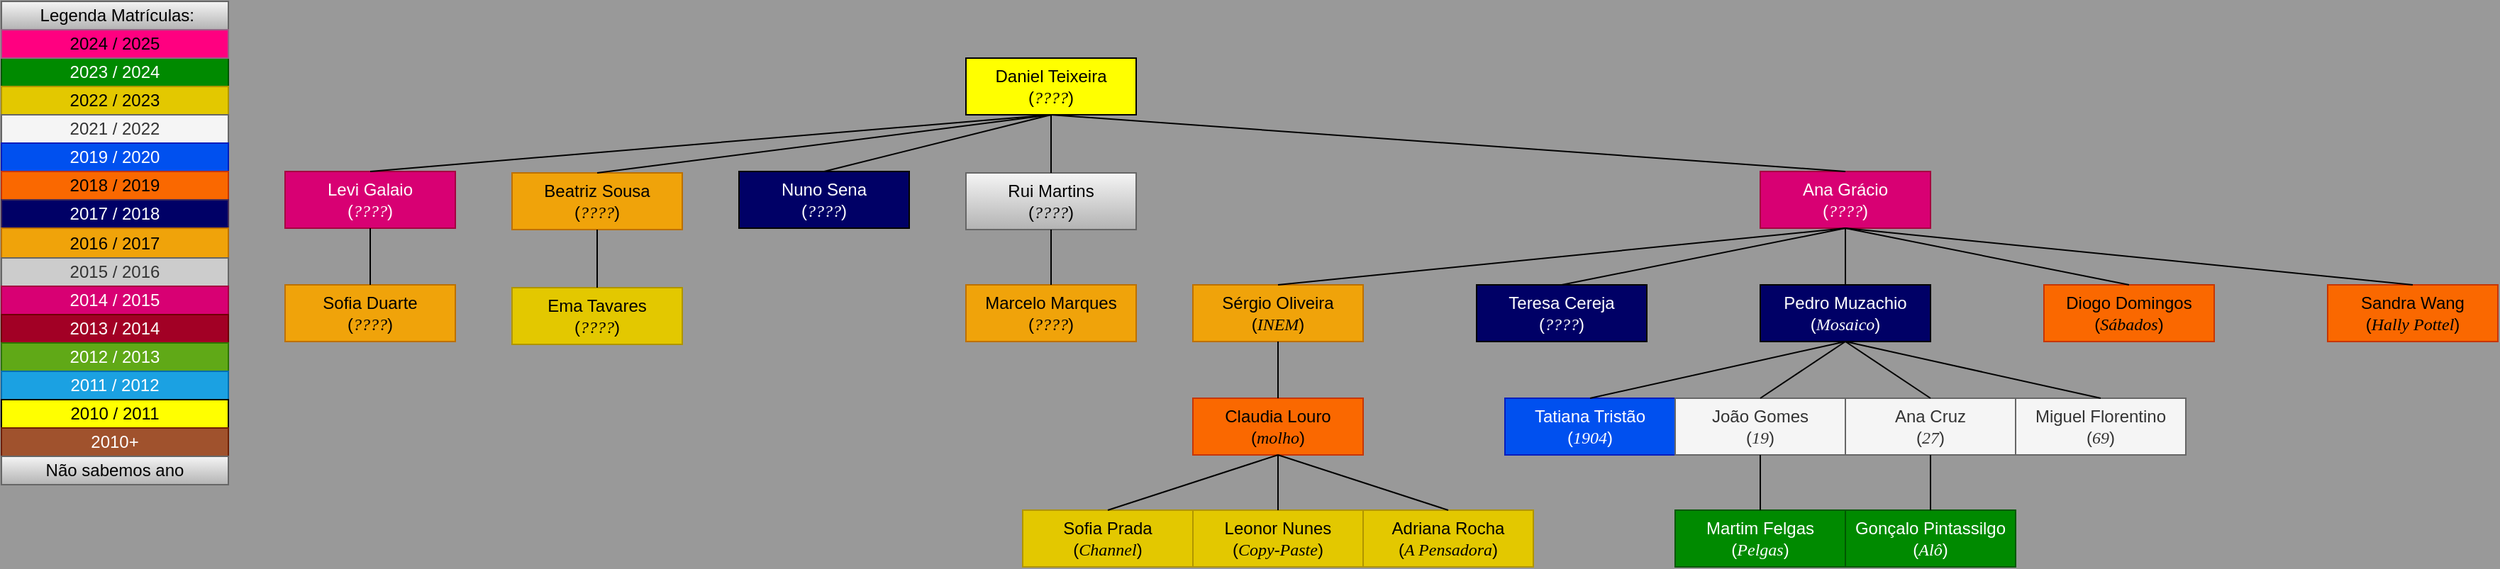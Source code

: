 <mxfile>
    <diagram id="uytzpZjenSV1ZXbr69cE" name="Página-1">
        <mxGraphModel dx="3328" dy="3062" grid="1" gridSize="10" guides="1" tooltips="1" connect="1" arrows="1" fold="1" page="1" pageScale="1" pageWidth="1169" pageHeight="827" background="#999999" math="0" shadow="0">
            <root>
                <mxCell id="0"/>
                <mxCell id="1" parent="0"/>
                <mxCell id="18" value="&lt;div&gt;Daniel Teixeira&lt;/div&gt;&lt;div&gt;&lt;span style=&quot;background-color: initial;&quot;&gt;(&lt;/span&gt;&lt;i style=&quot;background-color: initial;&quot;&gt;&lt;font face=&quot;Times New Roman&quot;&gt;????&lt;/font&gt;&lt;/i&gt;&lt;span style=&quot;background-color: initial;&quot;&gt;)&lt;/span&gt;&lt;/div&gt;" style="rounded=0;whiteSpace=wrap;html=1;fillColor=#ffff00;fontColor=#000000;" parent="1" vertex="1">
                    <mxGeometry x="-1640" y="-2400" width="120" height="40" as="geometry"/>
                </mxCell>
                <mxCell id="19" value="&lt;div&gt;Ana Grácio&lt;/div&gt;&lt;div&gt;&lt;span style=&quot;background-color: initial;&quot;&gt;(&lt;/span&gt;&lt;i style=&quot;background-color: initial;&quot;&gt;&lt;font face=&quot;Times New Roman&quot;&gt;????&lt;/font&gt;&lt;/i&gt;&lt;span style=&quot;background-color: initial;&quot;&gt;)&lt;/span&gt;&lt;/div&gt;" style="rounded=0;whiteSpace=wrap;html=1;fillColor=#d80073;fontColor=#ffffff;strokeColor=#A50040;" parent="1" vertex="1">
                    <mxGeometry x="-1080" y="-2320" width="120" height="40" as="geometry"/>
                </mxCell>
                <mxCell id="20" value="&lt;div&gt;&lt;span style=&quot;background-color: initial;&quot;&gt;Levi Galaio&lt;/span&gt;&lt;/div&gt;&lt;div&gt;&lt;span style=&quot;background-color: initial;&quot;&gt;(&lt;/span&gt;&lt;i style=&quot;background-color: initial;&quot;&gt;&lt;font face=&quot;Times New Roman&quot;&gt;????&lt;/font&gt;&lt;/i&gt;&lt;span style=&quot;background-color: initial;&quot;&gt;)&lt;/span&gt;&lt;/div&gt;" style="rounded=0;whiteSpace=wrap;html=1;fillColor=#d80073;fontColor=#ffffff;strokeColor=#A50040;" parent="1" vertex="1">
                    <mxGeometry x="-2120" y="-2320" width="120" height="40" as="geometry"/>
                </mxCell>
                <mxCell id="24" value="&lt;div&gt;Sofia Duarte&lt;/div&gt;&lt;div&gt;&lt;span style=&quot;background-color: initial;&quot;&gt;(&lt;font face=&quot;Times New Roman&quot;&gt;&lt;i&gt;????&lt;/i&gt;&lt;/font&gt;&lt;/span&gt;&lt;span style=&quot;background-color: initial;&quot;&gt;)&lt;/span&gt;&lt;/div&gt;" style="rounded=0;whiteSpace=wrap;html=1;fillColor=#f0a30a;fontColor=#000000;strokeColor=#BD7000;" parent="1" vertex="1">
                    <mxGeometry x="-2120" y="-2240" width="120" height="40" as="geometry"/>
                </mxCell>
                <mxCell id="27" value="" style="endArrow=none;html=1;rounded=0;entryX=0.5;entryY=1;entryDx=0;entryDy=0;exitX=0.5;exitY=0;exitDx=0;exitDy=0;" parent="1" source="24" target="20" edge="1">
                    <mxGeometry width="50" height="50" relative="1" as="geometry">
                        <mxPoint x="-1900" y="-2241" as="sourcePoint"/>
                        <mxPoint x="-1890" y="-2190" as="targetPoint"/>
                    </mxGeometry>
                </mxCell>
                <mxCell id="28" value="" style="endArrow=none;html=1;rounded=0;entryX=0.5;entryY=1;entryDx=0;entryDy=0;exitX=0.5;exitY=0;exitDx=0;exitDy=0;" parent="1" source="20" target="18" edge="1">
                    <mxGeometry width="50" height="50" relative="1" as="geometry">
                        <mxPoint x="-2090" y="-2229" as="sourcePoint"/>
                        <mxPoint x="-2090" y="-2269" as="targetPoint"/>
                    </mxGeometry>
                </mxCell>
                <mxCell id="29" value="" style="endArrow=none;html=1;rounded=0;entryX=0.5;entryY=0;entryDx=0;entryDy=0;exitX=0.5;exitY=1;exitDx=0;exitDy=0;" parent="1" source="18" target="19" edge="1">
                    <mxGeometry width="50" height="50" relative="1" as="geometry">
                        <mxPoint x="-2090" y="-2309" as="sourcePoint"/>
                        <mxPoint x="-1890" y="-2350" as="targetPoint"/>
                    </mxGeometry>
                </mxCell>
                <mxCell id="30" value="&lt;div&gt;Rui Martins&lt;/div&gt;&lt;div&gt;&lt;span style=&quot;background-color: initial;&quot;&gt;(&lt;/span&gt;&lt;i style=&quot;background-color: initial;&quot;&gt;&lt;font face=&quot;Times New Roman&quot;&gt;????&lt;/font&gt;&lt;/i&gt;&lt;span style=&quot;background-color: initial;&quot;&gt;)&lt;/span&gt;&lt;/div&gt;" style="rounded=0;whiteSpace=wrap;html=1;fillColor=#f5f5f5;gradientColor=#b3b3b3;strokeColor=#666666;" parent="1" vertex="1">
                    <mxGeometry x="-1640" y="-2319" width="120" height="40" as="geometry"/>
                </mxCell>
                <mxCell id="31" value="" style="endArrow=none;html=1;rounded=0;entryX=0.5;entryY=1;entryDx=0;entryDy=0;exitX=0.5;exitY=0;exitDx=0;exitDy=0;" parent="1" source="30" target="18" edge="1">
                    <mxGeometry width="50" height="50" relative="1" as="geometry">
                        <mxPoint x="-2090" y="-2309" as="sourcePoint"/>
                        <mxPoint x="-1890" y="-2350" as="targetPoint"/>
                    </mxGeometry>
                </mxCell>
                <mxCell id="32" value="&lt;div&gt;&lt;span style=&quot;background-color: initial;&quot;&gt;Marcelo Marques&lt;/span&gt;&lt;/div&gt;&lt;div&gt;&lt;span style=&quot;background-color: initial;&quot;&gt;(&lt;/span&gt;&lt;i style=&quot;background-color: initial;&quot;&gt;&lt;font face=&quot;Times New Roman&quot;&gt;????&lt;/font&gt;&lt;/i&gt;&lt;span style=&quot;background-color: initial;&quot;&gt;)&lt;/span&gt;&lt;/div&gt;" style="rounded=0;whiteSpace=wrap;html=1;fillColor=#f0a30a;fontColor=#000000;strokeColor=#BD7000;" parent="1" vertex="1">
                    <mxGeometry x="-1640" y="-2240" width="120" height="40" as="geometry"/>
                </mxCell>
                <mxCell id="33" value="" style="endArrow=none;html=1;rounded=0;entryX=0.5;entryY=1;entryDx=0;entryDy=0;exitX=0.5;exitY=0;exitDx=0;exitDy=0;" parent="1" source="32" target="30" edge="1">
                    <mxGeometry width="50" height="50" relative="1" as="geometry">
                        <mxPoint x="-1450" y="-2310" as="sourcePoint"/>
                        <mxPoint x="-1650" y="-2350" as="targetPoint"/>
                    </mxGeometry>
                </mxCell>
                <mxCell id="35" value="&lt;div&gt;&lt;span style=&quot;background-color: initial;&quot;&gt;Beatriz Sousa&lt;/span&gt;&lt;/div&gt;&lt;div&gt;&lt;span style=&quot;background-color: initial;&quot;&gt;(&lt;/span&gt;&lt;i style=&quot;background-color: initial;&quot;&gt;&lt;font face=&quot;Times New Roman&quot;&gt;????&lt;/font&gt;&lt;/i&gt;&lt;span style=&quot;background-color: initial;&quot;&gt;)&lt;/span&gt;&lt;/div&gt;" style="rounded=0;whiteSpace=wrap;html=1;fillColor=#f0a30a;fontColor=#000000;strokeColor=#BD7000;" parent="1" vertex="1">
                    <mxGeometry x="-1960" y="-2319" width="120" height="40" as="geometry"/>
                </mxCell>
                <mxCell id="36" value="" style="endArrow=none;html=1;rounded=0;entryX=0.5;entryY=1;entryDx=0;entryDy=0;exitX=0.5;exitY=0;exitDx=0;exitDy=0;" parent="1" source="35" target="18" edge="1">
                    <mxGeometry width="50" height="50" relative="1" as="geometry">
                        <mxPoint x="-1690" y="-2310" as="sourcePoint"/>
                        <mxPoint x="-1890" y="-2350" as="targetPoint"/>
                    </mxGeometry>
                </mxCell>
                <mxCell id="37" value="&lt;div&gt;&lt;span style=&quot;background-color: initial;&quot;&gt;Ema Tavares&lt;/span&gt;&lt;/div&gt;&lt;div&gt;&lt;span style=&quot;background-color: initial;&quot;&gt;(&lt;/span&gt;&lt;i style=&quot;background-color: initial;&quot;&gt;&lt;font face=&quot;Times New Roman&quot;&gt;????&lt;/font&gt;&lt;/i&gt;&lt;span style=&quot;background-color: initial;&quot;&gt;)&lt;/span&gt;&lt;/div&gt;" style="rounded=0;whiteSpace=wrap;html=1;fillColor=#e3c800;fontColor=#000000;strokeColor=#B09500;" parent="1" vertex="1">
                    <mxGeometry x="-1960" y="-2238" width="120" height="40" as="geometry"/>
                </mxCell>
                <mxCell id="38" value="" style="endArrow=none;html=1;rounded=0;exitX=0.5;exitY=1;exitDx=0;exitDy=0;entryX=0.5;entryY=0;entryDx=0;entryDy=0;" parent="1" source="35" target="37" edge="1">
                    <mxGeometry width="50" height="50" relative="1" as="geometry">
                        <mxPoint x="-1770" y="-2309" as="sourcePoint"/>
                        <mxPoint x="-1780" y="-2239" as="targetPoint"/>
                    </mxGeometry>
                </mxCell>
                <mxCell id="39" value="&lt;div&gt;&lt;span style=&quot;background-color: initial;&quot;&gt;Teresa Cereja&lt;/span&gt;&lt;/div&gt;&lt;div&gt;&lt;span style=&quot;background-color: initial;&quot;&gt;(&lt;/span&gt;&lt;i style=&quot;background-color: initial;&quot;&gt;&lt;font face=&quot;Times New Roman&quot;&gt;????&lt;/font&gt;&lt;/i&gt;&lt;span style=&quot;background-color: initial;&quot;&gt;)&lt;/span&gt;&lt;/div&gt;" style="rounded=0;whiteSpace=wrap;html=1;fillColor=#000066;fontColor=#FFFFFF;" parent="1" vertex="1">
                    <mxGeometry x="-1280" y="-2240" width="120" height="40" as="geometry"/>
                </mxCell>
                <mxCell id="40" value="&lt;div&gt;&lt;span style=&quot;background-color: initial;&quot;&gt;Sérgio Oliveira&lt;/span&gt;&lt;/div&gt;&lt;div&gt;&lt;span style=&quot;background-color: initial;&quot;&gt;(&lt;font face=&quot;Times New Roman&quot;&gt;&lt;i&gt;INEM&lt;/i&gt;&lt;/font&gt;&lt;/span&gt;&lt;span style=&quot;background-color: initial;&quot;&gt;)&lt;/span&gt;&lt;/div&gt;" style="rounded=0;whiteSpace=wrap;html=1;fillColor=#f0a30a;fontColor=#000000;strokeColor=#BD7000;" parent="1" vertex="1">
                    <mxGeometry x="-1480" y="-2240" width="120" height="40" as="geometry"/>
                </mxCell>
                <mxCell id="41" value="&lt;div&gt;Pedro Muzachio&lt;/div&gt;&lt;div&gt;&lt;span style=&quot;background-color: initial;&quot;&gt;(&lt;font face=&quot;Times New Roman&quot;&gt;&lt;i&gt;Mosaico&lt;/i&gt;&lt;/font&gt;&lt;/span&gt;&lt;span style=&quot;background-color: initial;&quot;&gt;)&lt;/span&gt;&lt;/div&gt;" style="rounded=0;whiteSpace=wrap;html=1;fillColor=#000066;fontColor=#FFFFFF;" parent="1" vertex="1">
                    <mxGeometry x="-1080" y="-2240" width="120" height="40" as="geometry"/>
                </mxCell>
                <mxCell id="42" value="&lt;div&gt;&lt;span style=&quot;background-color: initial;&quot;&gt;Diogo Domingos&lt;/span&gt;&lt;/div&gt;&lt;div&gt;&lt;span style=&quot;background-color: initial;&quot;&gt;(&lt;font face=&quot;Times New Roman&quot;&gt;&lt;i&gt;Sábados&lt;/i&gt;&lt;/font&gt;&lt;/span&gt;&lt;span style=&quot;background-color: initial;&quot;&gt;)&lt;/span&gt;&lt;/div&gt;" style="rounded=0;whiteSpace=wrap;html=1;fillColor=#fa6800;fontColor=#000000;strokeColor=#C73500;" parent="1" vertex="1">
                    <mxGeometry x="-880" y="-2240" width="120" height="40" as="geometry"/>
                </mxCell>
                <mxCell id="43" value="&lt;div&gt;&lt;span style=&quot;background-color: initial;&quot;&gt;Sandra Wang&lt;/span&gt;&lt;/div&gt;&lt;div&gt;&lt;span style=&quot;background-color: initial;&quot;&gt;(&lt;font face=&quot;Times New Roman&quot;&gt;&lt;i&gt;Hally Pottel&lt;/i&gt;&lt;/font&gt;&lt;/span&gt;&lt;span style=&quot;background-color: initial;&quot;&gt;)&lt;/span&gt;&lt;/div&gt;" style="rounded=0;whiteSpace=wrap;html=1;fillColor=#fa6800;fontColor=#000000;strokeColor=#C73500;" parent="1" vertex="1">
                    <mxGeometry x="-680" y="-2240" width="120" height="40" as="geometry"/>
                </mxCell>
                <mxCell id="44" value="" style="endArrow=none;html=1;rounded=0;entryX=0.5;entryY=1;entryDx=0;entryDy=0;exitX=0.5;exitY=0;exitDx=0;exitDy=0;" parent="1" source="40" target="19" edge="1">
                    <mxGeometry width="50" height="50" relative="1" as="geometry">
                        <mxPoint x="-1610" y="-2230" as="sourcePoint"/>
                        <mxPoint x="-1610" y="-2270" as="targetPoint"/>
                    </mxGeometry>
                </mxCell>
                <mxCell id="45" value="" style="endArrow=none;html=1;rounded=0;entryX=0.5;entryY=1;entryDx=0;entryDy=0;exitX=0.5;exitY=0;exitDx=0;exitDy=0;" parent="1" source="39" target="19" edge="1">
                    <mxGeometry width="50" height="50" relative="1" as="geometry">
                        <mxPoint x="-1410" y="-2230" as="sourcePoint"/>
                        <mxPoint x="-1010" y="-2270" as="targetPoint"/>
                    </mxGeometry>
                </mxCell>
                <mxCell id="46" value="" style="endArrow=none;html=1;rounded=0;entryX=0.5;entryY=1;entryDx=0;entryDy=0;exitX=0.5;exitY=0;exitDx=0;exitDy=0;" parent="1" source="41" target="19" edge="1">
                    <mxGeometry width="50" height="50" relative="1" as="geometry">
                        <mxPoint x="-1210" y="-2230" as="sourcePoint"/>
                        <mxPoint x="-1010" y="-2270" as="targetPoint"/>
                    </mxGeometry>
                </mxCell>
                <mxCell id="47" value="" style="endArrow=none;html=1;rounded=0;exitX=0.5;exitY=0;exitDx=0;exitDy=0;entryX=0.5;entryY=1;entryDx=0;entryDy=0;" parent="1" source="42" target="19" edge="1">
                    <mxGeometry width="50" height="50" relative="1" as="geometry">
                        <mxPoint x="-1010" y="-2230" as="sourcePoint"/>
                        <mxPoint x="-990" y="-2261" as="targetPoint"/>
                    </mxGeometry>
                </mxCell>
                <mxCell id="48" value="" style="endArrow=none;html=1;rounded=0;entryX=0.5;entryY=1;entryDx=0;entryDy=0;exitX=0.5;exitY=0;exitDx=0;exitDy=0;" parent="1" source="43" target="19" edge="1">
                    <mxGeometry width="50" height="50" relative="1" as="geometry">
                        <mxPoint x="-1000" y="-2220" as="sourcePoint"/>
                        <mxPoint x="-1000" y="-2260" as="targetPoint"/>
                    </mxGeometry>
                </mxCell>
                <mxCell id="49" value="&lt;div&gt;&lt;span style=&quot;background-color: initial;&quot;&gt;Claudia Louro&lt;/span&gt;&lt;/div&gt;&lt;div&gt;&lt;span style=&quot;background-color: initial;&quot;&gt;(&lt;font face=&quot;Times New Roman&quot;&gt;&lt;i&gt;molho&lt;/i&gt;&lt;/font&gt;&lt;/span&gt;&lt;span style=&quot;background-color: initial;&quot;&gt;)&lt;/span&gt;&lt;/div&gt;" style="rounded=0;whiteSpace=wrap;html=1;fillColor=#fa6800;fontColor=#000000;strokeColor=#C73500;" parent="1" vertex="1">
                    <mxGeometry x="-1480" y="-2160" width="120" height="40" as="geometry"/>
                </mxCell>
                <mxCell id="50" value="" style="endArrow=none;html=1;rounded=0;entryX=0.5;entryY=0;entryDx=0;entryDy=0;exitX=0.5;exitY=1;exitDx=0;exitDy=0;" parent="1" source="40" target="49" edge="1">
                    <mxGeometry width="50" height="50" relative="1" as="geometry">
                        <mxPoint x="-1410" y="-2230" as="sourcePoint"/>
                        <mxPoint x="-1010" y="-2270" as="targetPoint"/>
                    </mxGeometry>
                </mxCell>
                <mxCell id="51" value="&lt;div&gt;&lt;span style=&quot;background-color: initial;&quot;&gt;Tatiana Tristão&lt;/span&gt;&lt;/div&gt;&lt;div&gt;&lt;span style=&quot;background-color: initial;&quot;&gt;(&lt;font face=&quot;Times New Roman&quot;&gt;&lt;i&gt;1904&lt;/i&gt;&lt;/font&gt;&lt;/span&gt;&lt;span style=&quot;background-color: initial;&quot;&gt;)&lt;/span&gt;&lt;/div&gt;" style="rounded=0;whiteSpace=wrap;html=1;fillColor=#0050ef;fontColor=#ffffff;strokeColor=#001DBC;" parent="1" vertex="1">
                    <mxGeometry x="-1260" y="-2160" width="120" height="40" as="geometry"/>
                </mxCell>
                <mxCell id="52" value="&lt;div&gt;João Gomes&lt;/div&gt;&lt;div&gt;&lt;span style=&quot;background-color: initial;&quot;&gt;(&lt;font face=&quot;Times New Roman&quot;&gt;&lt;i&gt;19&lt;/i&gt;&lt;/font&gt;&lt;/span&gt;&lt;span style=&quot;background-color: initial;&quot;&gt;)&lt;/span&gt;&lt;/div&gt;" style="rounded=0;whiteSpace=wrap;html=1;fillColor=#f5f5f5;fontColor=#333333;strokeColor=#666666;" parent="1" vertex="1">
                    <mxGeometry x="-1140" y="-2160" width="120" height="40" as="geometry"/>
                </mxCell>
                <mxCell id="53" value="&lt;div&gt;&lt;span style=&quot;background-color: initial;&quot;&gt;Ana Cruz&lt;/span&gt;&lt;/div&gt;&lt;div&gt;&lt;span style=&quot;background-color: initial;&quot;&gt;(&lt;font face=&quot;Times New Roman&quot;&gt;&lt;i&gt;27&lt;/i&gt;&lt;/font&gt;&lt;/span&gt;&lt;span style=&quot;background-color: initial;&quot;&gt;)&lt;/span&gt;&lt;/div&gt;" style="rounded=0;whiteSpace=wrap;html=1;fillColor=#f5f5f5;fontColor=#333333;strokeColor=#666666;" parent="1" vertex="1">
                    <mxGeometry x="-1020" y="-2160" width="120" height="40" as="geometry"/>
                </mxCell>
                <mxCell id="54" value="" style="endArrow=none;html=1;rounded=0;entryX=0.5;entryY=1;entryDx=0;entryDy=0;exitX=0.5;exitY=0;exitDx=0;exitDy=0;" parent="1" source="51" target="41" edge="1">
                    <mxGeometry width="50" height="50" relative="1" as="geometry">
                        <mxPoint x="-1010" y="-2230" as="sourcePoint"/>
                        <mxPoint x="-1010" y="-2270" as="targetPoint"/>
                    </mxGeometry>
                </mxCell>
                <mxCell id="55" value="" style="endArrow=none;html=1;rounded=0;entryX=0.5;entryY=0;entryDx=0;entryDy=0;exitX=0.5;exitY=1;exitDx=0;exitDy=0;" parent="1" source="41" target="52" edge="1">
                    <mxGeometry width="50" height="50" relative="1" as="geometry">
                        <mxPoint x="-1000" y="-2220" as="sourcePoint"/>
                        <mxPoint x="-1000" y="-2260" as="targetPoint"/>
                    </mxGeometry>
                </mxCell>
                <mxCell id="56" value="" style="endArrow=none;html=1;rounded=0;entryX=0.5;entryY=0;entryDx=0;entryDy=0;exitX=0.5;exitY=1;exitDx=0;exitDy=0;" parent="1" source="41" target="53" edge="1">
                    <mxGeometry width="50" height="50" relative="1" as="geometry">
                        <mxPoint x="-990" y="-2210" as="sourcePoint"/>
                        <mxPoint x="-990" y="-2250" as="targetPoint"/>
                    </mxGeometry>
                </mxCell>
                <mxCell id="57" value="&lt;div&gt;Miguel Florentino&lt;/div&gt;&lt;div&gt;&lt;span style=&quot;background-color: initial;&quot;&gt;(&lt;font face=&quot;Times New Roman&quot;&gt;&lt;i&gt;69&lt;/i&gt;&lt;/font&gt;&lt;/span&gt;&lt;span style=&quot;background-color: initial;&quot;&gt;)&lt;/span&gt;&lt;/div&gt;" style="rounded=0;whiteSpace=wrap;html=1;fillColor=#f5f5f5;fontColor=#333333;strokeColor=#666666;" parent="1" vertex="1">
                    <mxGeometry x="-900" y="-2160" width="120" height="40" as="geometry"/>
                </mxCell>
                <mxCell id="59" value="" style="endArrow=none;html=1;rounded=0;entryX=0.5;entryY=1;entryDx=0;entryDy=0;exitX=0.5;exitY=0;exitDx=0;exitDy=0;" parent="1" source="57" target="41" edge="1">
                    <mxGeometry width="50" height="50" relative="1" as="geometry">
                        <mxPoint x="-1010" y="-2190" as="sourcePoint"/>
                        <mxPoint x="-890" y="-2150" as="targetPoint"/>
                    </mxGeometry>
                </mxCell>
                <mxCell id="60" value="&lt;div&gt;&lt;span style=&quot;background-color: initial;&quot;&gt;Sofia Prada&lt;/span&gt;&lt;/div&gt;&lt;div&gt;&lt;span style=&quot;background-color: initial;&quot;&gt;(&lt;font face=&quot;Times New Roman&quot;&gt;&lt;i&gt;Channel&lt;/i&gt;&lt;/font&gt;&lt;/span&gt;&lt;span style=&quot;background-color: initial;&quot;&gt;)&lt;/span&gt;&lt;/div&gt;" style="rounded=0;whiteSpace=wrap;html=1;fillColor=#e3c800;fontColor=#000000;strokeColor=#B09500;" parent="1" vertex="1">
                    <mxGeometry x="-1600" y="-2081" width="120" height="40" as="geometry"/>
                </mxCell>
                <mxCell id="61" value="&lt;div&gt;Leonor Nunes&lt;/div&gt;&lt;div&gt;&lt;span style=&quot;background-color: initial;&quot;&gt;(&lt;font face=&quot;Times New Roman&quot;&gt;&lt;i&gt;Copy-Paste&lt;/i&gt;&lt;/font&gt;&lt;/span&gt;&lt;span style=&quot;background-color: initial;&quot;&gt;)&lt;/span&gt;&lt;/div&gt;" style="rounded=0;whiteSpace=wrap;html=1;fillColor=#e3c800;fontColor=#000000;strokeColor=#B09500;" parent="1" vertex="1">
                    <mxGeometry x="-1480" y="-2081" width="120" height="40" as="geometry"/>
                </mxCell>
                <mxCell id="62" value="&lt;div&gt;Adriana Rocha&lt;/div&gt;&lt;div&gt;&lt;span style=&quot;background-color: initial;&quot;&gt;(&lt;font face=&quot;Times New Roman&quot;&gt;&lt;i&gt;A Pensadora&lt;/i&gt;&lt;/font&gt;&lt;/span&gt;&lt;span style=&quot;background-color: initial;&quot;&gt;)&lt;/span&gt;&lt;/div&gt;" style="rounded=0;whiteSpace=wrap;html=1;fillColor=#e3c800;fontColor=#000000;strokeColor=#B09500;" parent="1" vertex="1">
                    <mxGeometry x="-1360" y="-2081" width="120" height="40" as="geometry"/>
                </mxCell>
                <mxCell id="63" value="" style="endArrow=none;html=1;rounded=0;entryX=0.5;entryY=1;entryDx=0;entryDy=0;exitX=0.5;exitY=0;exitDx=0;exitDy=0;" parent="1" source="62" target="49" edge="1">
                    <mxGeometry width="50" height="50" relative="1" as="geometry">
                        <mxPoint x="-1190" y="-2150" as="sourcePoint"/>
                        <mxPoint x="-1010" y="-2190" as="targetPoint"/>
                    </mxGeometry>
                </mxCell>
                <mxCell id="64" value="" style="endArrow=none;html=1;rounded=0;entryX=0.5;entryY=1;entryDx=0;entryDy=0;exitX=0.5;exitY=0;exitDx=0;exitDy=0;" parent="1" source="61" target="49" edge="1">
                    <mxGeometry width="50" height="50" relative="1" as="geometry">
                        <mxPoint x="-1180" y="-2140" as="sourcePoint"/>
                        <mxPoint x="-1000" y="-2180" as="targetPoint"/>
                    </mxGeometry>
                </mxCell>
                <mxCell id="65" value="" style="endArrow=none;html=1;rounded=0;entryX=0.5;entryY=1;entryDx=0;entryDy=0;exitX=0.5;exitY=0;exitDx=0;exitDy=0;" parent="1" source="60" target="49" edge="1">
                    <mxGeometry width="50" height="50" relative="1" as="geometry">
                        <mxPoint x="-1170" y="-2130" as="sourcePoint"/>
                        <mxPoint x="-990" y="-2170" as="targetPoint"/>
                    </mxGeometry>
                </mxCell>
                <mxCell id="66" value="&lt;div&gt;&lt;span style=&quot;background-color: initial;&quot;&gt;Martim Felgas&lt;/span&gt;&lt;/div&gt;&lt;div&gt;&lt;span style=&quot;background-color: initial;&quot;&gt;(&lt;font face=&quot;Times New Roman&quot;&gt;&lt;i&gt;Pelgas&lt;/i&gt;&lt;/font&gt;&lt;/span&gt;&lt;span style=&quot;background-color: initial;&quot;&gt;)&lt;/span&gt;&lt;/div&gt;" style="rounded=0;whiteSpace=wrap;html=1;fillColor=#008a00;fontColor=#ffffff;strokeColor=#005700;" parent="1" vertex="1">
                    <mxGeometry x="-1140" y="-2081" width="120" height="40" as="geometry"/>
                </mxCell>
                <mxCell id="67" value="" style="endArrow=none;html=1;rounded=0;entryX=0.5;entryY=1;entryDx=0;entryDy=0;exitX=0.5;exitY=0;exitDx=0;exitDy=0;" parent="1" source="66" target="52" edge="1">
                    <mxGeometry width="50" height="50" relative="1" as="geometry">
                        <mxPoint x="-1010" y="-2190" as="sourcePoint"/>
                        <mxPoint x="-1070" y="-2150" as="targetPoint"/>
                    </mxGeometry>
                </mxCell>
                <mxCell id="68" value="&lt;div&gt;&lt;span style=&quot;background-color: initial;&quot;&gt;Nuno Sena&lt;/span&gt;&lt;/div&gt;&lt;div&gt;&lt;span style=&quot;background-color: initial;&quot;&gt;(&lt;/span&gt;&lt;i style=&quot;background-color: initial;&quot;&gt;&lt;font face=&quot;Times New Roman&quot;&gt;????&lt;/font&gt;&lt;/i&gt;&lt;span style=&quot;background-color: initial;&quot;&gt;)&lt;/span&gt;&lt;/div&gt;" style="rounded=0;whiteSpace=wrap;html=1;fillColor=#000066;fontColor=#FFFFFF;" parent="1" vertex="1">
                    <mxGeometry x="-1800" y="-2320" width="120" height="40" as="geometry"/>
                </mxCell>
                <mxCell id="69" value="" style="endArrow=none;html=1;rounded=0;entryX=0.5;entryY=1;entryDx=0;entryDy=0;exitX=0.5;exitY=0;exitDx=0;exitDy=0;" parent="1" source="68" target="18" edge="1">
                    <mxGeometry width="50" height="50" relative="1" as="geometry">
                        <mxPoint x="-1490" y="-2229" as="sourcePoint"/>
                        <mxPoint x="-1490" y="-2269" as="targetPoint"/>
                    </mxGeometry>
                </mxCell>
                <mxCell id="70" value="&lt;div&gt;Gonçalo Pintassilgo&lt;/div&gt;&lt;div&gt;&lt;span style=&quot;background-color: initial;&quot;&gt;(&lt;font face=&quot;Times New Roman&quot;&gt;&lt;i&gt;Alô&lt;/i&gt;&lt;/font&gt;&lt;/span&gt;&lt;span style=&quot;background-color: initial;&quot;&gt;)&lt;/span&gt;&lt;/div&gt;" style="rounded=0;whiteSpace=wrap;html=1;fillColor=#008a00;fontColor=#ffffff;strokeColor=#005700;" parent="1" vertex="1">
                    <mxGeometry x="-1020" y="-2081" width="120" height="40" as="geometry"/>
                </mxCell>
                <mxCell id="71" value="" style="endArrow=none;html=1;rounded=0;entryX=0.5;entryY=1;entryDx=0;entryDy=0;exitX=0.5;exitY=0;exitDx=0;exitDy=0;" parent="1" source="70" target="53" edge="1">
                    <mxGeometry width="50" height="50" relative="1" as="geometry">
                        <mxPoint x="-1070" y="-2071" as="sourcePoint"/>
                        <mxPoint x="-1070" y="-2110" as="targetPoint"/>
                    </mxGeometry>
                </mxCell>
                <mxCell id="73" value="2023 / 2024" style="rounded=0;whiteSpace=wrap;html=1;fillColor=#008a00;fontColor=#ffffff;strokeColor=#005700;" parent="1" vertex="1">
                    <mxGeometry x="-2320" y="-2400" width="160" height="20" as="geometry"/>
                </mxCell>
                <mxCell id="74" value="2022 / 2023" style="rounded=0;whiteSpace=wrap;html=1;fillColor=#e3c800;fontColor=#000000;strokeColor=#B09500;" parent="1" vertex="1">
                    <mxGeometry x="-2320" y="-2380" width="160" height="20" as="geometry"/>
                </mxCell>
                <mxCell id="75" value="2021 / 2022" style="rounded=0;whiteSpace=wrap;html=1;fillColor=#f5f5f5;fontColor=#333333;strokeColor=#666666;" parent="1" vertex="1">
                    <mxGeometry x="-2320" y="-2360" width="160" height="20" as="geometry"/>
                </mxCell>
                <mxCell id="76" value="2019 / 2020" style="rounded=0;whiteSpace=wrap;html=1;fillColor=#0050ef;fontColor=#ffffff;strokeColor=#001DBC;" parent="1" vertex="1">
                    <mxGeometry x="-2320" y="-2340" width="160" height="20" as="geometry"/>
                </mxCell>
                <mxCell id="77" value="2018 / 2019" style="rounded=0;whiteSpace=wrap;html=1;fillColor=#fa6800;fontColor=#000000;strokeColor=#C73500;" parent="1" vertex="1">
                    <mxGeometry x="-2320" y="-2320" width="160" height="20" as="geometry"/>
                </mxCell>
                <mxCell id="78" value="&amp;nbsp;Legenda Matrículas:" style="rounded=0;whiteSpace=wrap;html=1;fillColor=#f5f5f5;gradientColor=#b3b3b3;strokeColor=#666666;" parent="1" vertex="1">
                    <mxGeometry x="-2320" y="-2440" width="160" height="20" as="geometry"/>
                </mxCell>
                <mxCell id="79" value="2017 / 2018" style="rounded=0;whiteSpace=wrap;html=1;fillColor=#000066;fontColor=#ffffff;strokeColor=#432D57;" parent="1" vertex="1">
                    <mxGeometry x="-2320" y="-2300" width="160" height="20" as="geometry"/>
                </mxCell>
                <mxCell id="80" value="2016 / 2017" style="rounded=0;whiteSpace=wrap;html=1;fillColor=#f0a30a;fontColor=#000000;strokeColor=#BD7000;" parent="1" vertex="1">
                    <mxGeometry x="-2320" y="-2280" width="160" height="21" as="geometry"/>
                </mxCell>
                <mxCell id="81" value="2015 / 2016" style="rounded=0;whiteSpace=wrap;html=1;fillColor=#CCCCCC;strokeColor=#666666;fontColor=#333333;" parent="1" vertex="1">
                    <mxGeometry x="-2320" y="-2259" width="160" height="20" as="geometry"/>
                </mxCell>
                <mxCell id="82" value="2014 / 2015" style="rounded=0;whiteSpace=wrap;html=1;fillColor=#d80073;fontColor=#ffffff;strokeColor=#A50040;" parent="1" vertex="1">
                    <mxGeometry x="-2320" y="-2239" width="160" height="20" as="geometry"/>
                </mxCell>
                <mxCell id="83" value="2013 / 2014" style="rounded=0;whiteSpace=wrap;html=1;fillColor=#a20025;fontColor=#ffffff;strokeColor=#6F0000;" parent="1" vertex="1">
                    <mxGeometry x="-2320" y="-2219" width="160" height="20" as="geometry"/>
                </mxCell>
                <mxCell id="84" value="2012&lt;span style=&quot;background-color: initial;&quot;&gt;&amp;nbsp;/ 2013&lt;/span&gt;" style="rounded=0;whiteSpace=wrap;html=1;fillColor=#60a917;fontColor=#ffffff;strokeColor=#2D7600;" parent="1" vertex="1">
                    <mxGeometry x="-2320" y="-2199" width="160" height="20" as="geometry"/>
                </mxCell>
                <mxCell id="85" value="2011&lt;span style=&quot;background-color: initial;&quot;&gt;&amp;nbsp;/ 2012&lt;/span&gt;" style="rounded=0;whiteSpace=wrap;html=1;fillColor=#1ba1e2;fontColor=#ffffff;strokeColor=#006EAF;" parent="1" vertex="1">
                    <mxGeometry x="-2320" y="-2179" width="160" height="20" as="geometry"/>
                </mxCell>
                <mxCell id="86" value="2010&lt;span style=&quot;background-color: initial;&quot;&gt;&amp;nbsp;/ 2011&lt;/span&gt;" style="rounded=0;whiteSpace=wrap;html=1;fillColor=#FFFF00;fontColor=#000000;" parent="1" vertex="1">
                    <mxGeometry x="-2320" y="-2159" width="160" height="20" as="geometry"/>
                </mxCell>
                <mxCell id="87" value="2010+" style="rounded=0;whiteSpace=wrap;html=1;fillColor=#a0522d;strokeColor=#6D1F00;fontColor=#ffffff;" parent="1" vertex="1">
                    <mxGeometry x="-2320" y="-2139" width="160" height="20" as="geometry"/>
                </mxCell>
                <mxCell id="88" value="Não sabemos ano" style="rounded=0;whiteSpace=wrap;html=1;fillColor=#f5f5f5;gradientColor=#b3b3b3;strokeColor=#666666;" parent="1" vertex="1">
                    <mxGeometry x="-2320" y="-2119" width="160" height="20" as="geometry"/>
                </mxCell>
                <mxCell id="89" value="2024&amp;nbsp;/ 2025" style="rounded=0;whiteSpace=wrap;html=1;fillColor=#FF0080;strokeColor=#996185;gradientColor=none;fontColor=#000000;" parent="1" vertex="1">
                    <mxGeometry x="-2320" y="-2420" width="160" height="20" as="geometry"/>
                </mxCell>
            </root>
        </mxGraphModel>
    </diagram>
</mxfile>